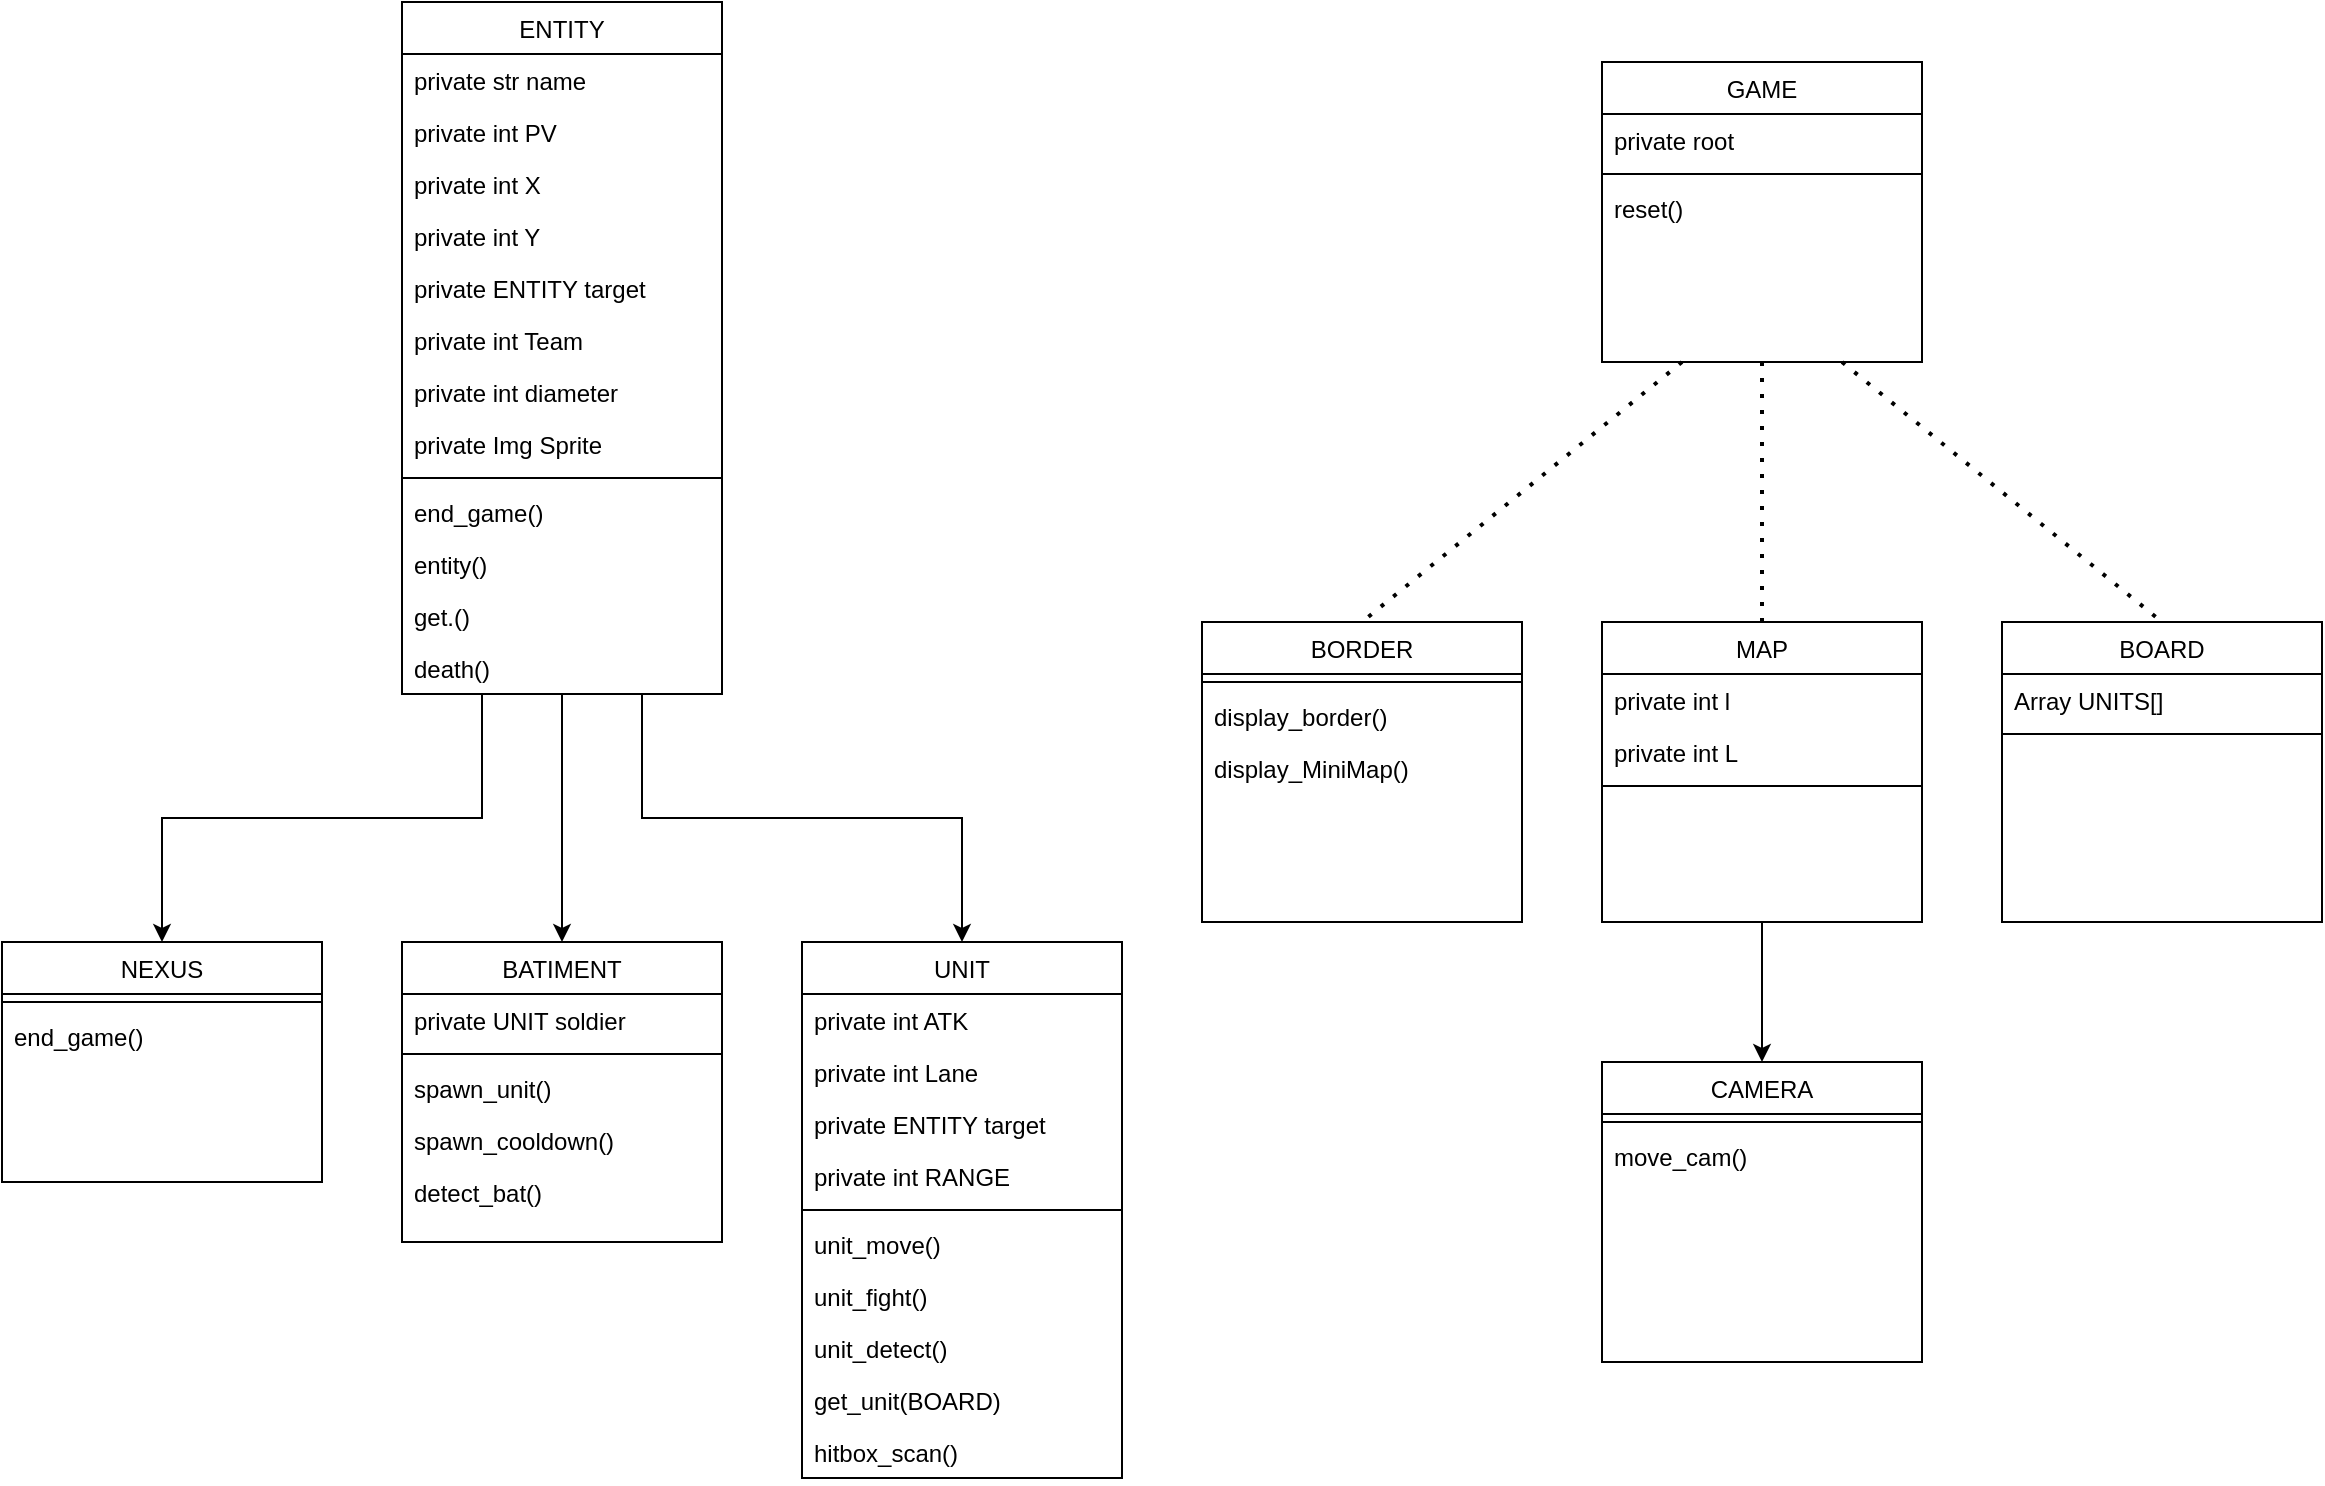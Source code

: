 <mxfile version="22.1.3" type="github">
  <diagram id="C5RBs43oDa-KdzZeNtuy" name="Page-1">
    <mxGraphModel dx="1393" dy="766" grid="1" gridSize="10" guides="1" tooltips="1" connect="1" arrows="1" fold="1" page="1" pageScale="1" pageWidth="827" pageHeight="1169" math="0" shadow="0">
      <root>
        <mxCell id="WIyWlLk6GJQsqaUBKTNV-0" />
        <mxCell id="WIyWlLk6GJQsqaUBKTNV-1" parent="WIyWlLk6GJQsqaUBKTNV-0" />
        <mxCell id="toy9-MR_Wh_2yy_AAlx2-19" value="NEXUS" style="swimlane;fontStyle=0;align=center;verticalAlign=top;childLayout=stackLayout;horizontal=1;startSize=26;horizontalStack=0;resizeParent=1;resizeLast=0;collapsible=1;marginBottom=0;rounded=0;shadow=0;strokeWidth=1;" parent="WIyWlLk6GJQsqaUBKTNV-1" vertex="1">
          <mxGeometry y="480" width="160" height="120" as="geometry">
            <mxRectangle x="550" y="140" width="160" height="26" as="alternateBounds" />
          </mxGeometry>
        </mxCell>
        <mxCell id="toy9-MR_Wh_2yy_AAlx2-25" value="" style="line;html=1;strokeWidth=1;align=left;verticalAlign=middle;spacingTop=-1;spacingLeft=3;spacingRight=3;rotatable=0;labelPosition=right;points=[];portConstraint=eastwest;" parent="toy9-MR_Wh_2yy_AAlx2-19" vertex="1">
          <mxGeometry y="26" width="160" height="8" as="geometry" />
        </mxCell>
        <mxCell id="toy9-MR_Wh_2yy_AAlx2-26" value="end_game()" style="text;align=left;verticalAlign=top;spacingLeft=4;spacingRight=4;overflow=hidden;rotatable=0;points=[[0,0.5],[1,0.5]];portConstraint=eastwest;" parent="toy9-MR_Wh_2yy_AAlx2-19" vertex="1">
          <mxGeometry y="34" width="160" height="26" as="geometry" />
        </mxCell>
        <mxCell id="toy9-MR_Wh_2yy_AAlx2-28" value="BATIMENT" style="swimlane;fontStyle=0;align=center;verticalAlign=top;childLayout=stackLayout;horizontal=1;startSize=26;horizontalStack=0;resizeParent=1;resizeLast=0;collapsible=1;marginBottom=0;rounded=0;shadow=0;strokeWidth=1;" parent="WIyWlLk6GJQsqaUBKTNV-1" vertex="1">
          <mxGeometry x="200" y="480" width="160" height="150" as="geometry">
            <mxRectangle x="550" y="140" width="160" height="26" as="alternateBounds" />
          </mxGeometry>
        </mxCell>
        <mxCell id="toy9-MR_Wh_2yy_AAlx2-29" value="private UNIT soldier" style="text;align=left;verticalAlign=top;spacingLeft=4;spacingRight=4;overflow=hidden;rotatable=0;points=[[0,0.5],[1,0.5]];portConstraint=eastwest;" parent="toy9-MR_Wh_2yy_AAlx2-28" vertex="1">
          <mxGeometry y="26" width="160" height="26" as="geometry" />
        </mxCell>
        <mxCell id="toy9-MR_Wh_2yy_AAlx2-34" value="" style="line;html=1;strokeWidth=1;align=left;verticalAlign=middle;spacingTop=-1;spacingLeft=3;spacingRight=3;rotatable=0;labelPosition=right;points=[];portConstraint=eastwest;" parent="toy9-MR_Wh_2yy_AAlx2-28" vertex="1">
          <mxGeometry y="52" width="160" height="8" as="geometry" />
        </mxCell>
        <mxCell id="toy9-MR_Wh_2yy_AAlx2-35" value="spawn_unit()" style="text;align=left;verticalAlign=top;spacingLeft=4;spacingRight=4;overflow=hidden;rotatable=0;points=[[0,0.5],[1,0.5]];portConstraint=eastwest;" parent="toy9-MR_Wh_2yy_AAlx2-28" vertex="1">
          <mxGeometry y="60" width="160" height="26" as="geometry" />
        </mxCell>
        <mxCell id="toy9-MR_Wh_2yy_AAlx2-36" value="spawn_cooldown()" style="text;align=left;verticalAlign=top;spacingLeft=4;spacingRight=4;overflow=hidden;rotatable=0;points=[[0,0.5],[1,0.5]];portConstraint=eastwest;" parent="toy9-MR_Wh_2yy_AAlx2-28" vertex="1">
          <mxGeometry y="86" width="160" height="26" as="geometry" />
        </mxCell>
        <mxCell id="toy9-MR_Wh_2yy_AAlx2-53" value="detect_bat()" style="text;align=left;verticalAlign=top;spacingLeft=4;spacingRight=4;overflow=hidden;rotatable=0;points=[[0,0.5],[1,0.5]];portConstraint=eastwest;" parent="toy9-MR_Wh_2yy_AAlx2-28" vertex="1">
          <mxGeometry y="112" width="160" height="26" as="geometry" />
        </mxCell>
        <mxCell id="toy9-MR_Wh_2yy_AAlx2-38" value="UNIT" style="swimlane;fontStyle=0;align=center;verticalAlign=top;childLayout=stackLayout;horizontal=1;startSize=26;horizontalStack=0;resizeParent=1;resizeLast=0;collapsible=1;marginBottom=0;rounded=0;shadow=0;strokeWidth=1;" parent="WIyWlLk6GJQsqaUBKTNV-1" vertex="1">
          <mxGeometry x="400" y="480" width="160" height="268" as="geometry">
            <mxRectangle x="550" y="140" width="160" height="26" as="alternateBounds" />
          </mxGeometry>
        </mxCell>
        <mxCell id="toy9-MR_Wh_2yy_AAlx2-39" value="private int ATK" style="text;align=left;verticalAlign=top;spacingLeft=4;spacingRight=4;overflow=hidden;rotatable=0;points=[[0,0.5],[1,0.5]];portConstraint=eastwest;" parent="toy9-MR_Wh_2yy_AAlx2-38" vertex="1">
          <mxGeometry y="26" width="160" height="26" as="geometry" />
        </mxCell>
        <mxCell id="toy9-MR_Wh_2yy_AAlx2-40" value="private int Lane" style="text;align=left;verticalAlign=top;spacingLeft=4;spacingRight=4;overflow=hidden;rotatable=0;points=[[0,0.5],[1,0.5]];portConstraint=eastwest;rounded=0;shadow=0;html=0;" parent="toy9-MR_Wh_2yy_AAlx2-38" vertex="1">
          <mxGeometry y="52" width="160" height="26" as="geometry" />
        </mxCell>
        <mxCell id="toy9-MR_Wh_2yy_AAlx2-57" value="private ENTITY target" style="text;align=left;verticalAlign=top;spacingLeft=4;spacingRight=4;overflow=hidden;rotatable=0;points=[[0,0.5],[1,0.5]];portConstraint=eastwest;rounded=0;shadow=0;html=0;" parent="toy9-MR_Wh_2yy_AAlx2-38" vertex="1">
          <mxGeometry y="78" width="160" height="26" as="geometry" />
        </mxCell>
        <mxCell id="toy9-MR_Wh_2yy_AAlx2-41" value="private int RANGE" style="text;align=left;verticalAlign=top;spacingLeft=4;spacingRight=4;overflow=hidden;rotatable=0;points=[[0,0.5],[1,0.5]];portConstraint=eastwest;rounded=0;shadow=0;html=0;" parent="toy9-MR_Wh_2yy_AAlx2-38" vertex="1">
          <mxGeometry y="104" width="160" height="26" as="geometry" />
        </mxCell>
        <mxCell id="toy9-MR_Wh_2yy_AAlx2-44" value="" style="line;html=1;strokeWidth=1;align=left;verticalAlign=middle;spacingTop=-1;spacingLeft=3;spacingRight=3;rotatable=0;labelPosition=right;points=[];portConstraint=eastwest;" parent="toy9-MR_Wh_2yy_AAlx2-38" vertex="1">
          <mxGeometry y="130" width="160" height="8" as="geometry" />
        </mxCell>
        <mxCell id="toy9-MR_Wh_2yy_AAlx2-45" value="unit_move()" style="text;align=left;verticalAlign=top;spacingLeft=4;spacingRight=4;overflow=hidden;rotatable=0;points=[[0,0.5],[1,0.5]];portConstraint=eastwest;" parent="toy9-MR_Wh_2yy_AAlx2-38" vertex="1">
          <mxGeometry y="138" width="160" height="26" as="geometry" />
        </mxCell>
        <mxCell id="toy9-MR_Wh_2yy_AAlx2-46" value="unit_fight()" style="text;align=left;verticalAlign=top;spacingLeft=4;spacingRight=4;overflow=hidden;rotatable=0;points=[[0,0.5],[1,0.5]];portConstraint=eastwest;" parent="toy9-MR_Wh_2yy_AAlx2-38" vertex="1">
          <mxGeometry y="164" width="160" height="26" as="geometry" />
        </mxCell>
        <mxCell id="toy9-MR_Wh_2yy_AAlx2-52" value="unit_detect()" style="text;align=left;verticalAlign=top;spacingLeft=4;spacingRight=4;overflow=hidden;rotatable=0;points=[[0,0.5],[1,0.5]];portConstraint=eastwest;" parent="toy9-MR_Wh_2yy_AAlx2-38" vertex="1">
          <mxGeometry y="190" width="160" height="26" as="geometry" />
        </mxCell>
        <mxCell id="toy9-MR_Wh_2yy_AAlx2-54" value="get_unit(BOARD)" style="text;align=left;verticalAlign=top;spacingLeft=4;spacingRight=4;overflow=hidden;rotatable=0;points=[[0,0.5],[1,0.5]];portConstraint=eastwest;" parent="toy9-MR_Wh_2yy_AAlx2-38" vertex="1">
          <mxGeometry y="216" width="160" height="26" as="geometry" />
        </mxCell>
        <mxCell id="toy9-MR_Wh_2yy_AAlx2-60" value="hitbox_scan()" style="text;align=left;verticalAlign=top;spacingLeft=4;spacingRight=4;overflow=hidden;rotatable=0;points=[[0,0.5],[1,0.5]];portConstraint=eastwest;rounded=0;shadow=0;html=0;" parent="toy9-MR_Wh_2yy_AAlx2-38" vertex="1">
          <mxGeometry y="242" width="160" height="26" as="geometry" />
        </mxCell>
        <mxCell id="toy9-MR_Wh_2yy_AAlx2-67" style="edgeStyle=orthogonalEdgeStyle;rounded=0;orthogonalLoop=1;jettySize=auto;html=1;exitX=0.75;exitY=1;exitDx=0;exitDy=0;" parent="WIyWlLk6GJQsqaUBKTNV-1" source="toy9-MR_Wh_2yy_AAlx2-63" target="toy9-MR_Wh_2yy_AAlx2-38" edge="1">
          <mxGeometry relative="1" as="geometry" />
        </mxCell>
        <mxCell id="toy9-MR_Wh_2yy_AAlx2-68" style="edgeStyle=orthogonalEdgeStyle;rounded=0;orthogonalLoop=1;jettySize=auto;html=1;exitX=0.5;exitY=1;exitDx=0;exitDy=0;" parent="WIyWlLk6GJQsqaUBKTNV-1" source="toy9-MR_Wh_2yy_AAlx2-63" target="toy9-MR_Wh_2yy_AAlx2-28" edge="1">
          <mxGeometry relative="1" as="geometry" />
        </mxCell>
        <mxCell id="toy9-MR_Wh_2yy_AAlx2-69" style="edgeStyle=orthogonalEdgeStyle;rounded=0;orthogonalLoop=1;jettySize=auto;html=1;exitX=0.25;exitY=1;exitDx=0;exitDy=0;" parent="WIyWlLk6GJQsqaUBKTNV-1" source="toy9-MR_Wh_2yy_AAlx2-63" target="toy9-MR_Wh_2yy_AAlx2-19" edge="1">
          <mxGeometry relative="1" as="geometry" />
        </mxCell>
        <mxCell id="toy9-MR_Wh_2yy_AAlx2-63" value="ENTITY" style="swimlane;fontStyle=0;align=center;verticalAlign=top;childLayout=stackLayout;horizontal=1;startSize=26;horizontalStack=0;resizeParent=1;resizeLast=0;collapsible=1;marginBottom=0;rounded=0;shadow=0;strokeWidth=1;" parent="WIyWlLk6GJQsqaUBKTNV-1" vertex="1">
          <mxGeometry x="200" y="10" width="160" height="346" as="geometry">
            <mxRectangle x="550" y="140" width="160" height="26" as="alternateBounds" />
          </mxGeometry>
        </mxCell>
        <mxCell id="zkfFHV4jXpPFQw0GAbJ--1" value="private str name" style="text;align=left;verticalAlign=top;spacingLeft=4;spacingRight=4;overflow=hidden;rotatable=0;points=[[0,0.5],[1,0.5]];portConstraint=eastwest;fontStyle=0" parent="toy9-MR_Wh_2yy_AAlx2-63" vertex="1">
          <mxGeometry y="26" width="160" height="26" as="geometry" />
        </mxCell>
        <mxCell id="zkfFHV4jXpPFQw0GAbJ--2" value="private int PV" style="text;align=left;verticalAlign=top;spacingLeft=4;spacingRight=4;overflow=hidden;rotatable=0;points=[[0,0.5],[1,0.5]];portConstraint=eastwest;rounded=0;shadow=0;html=0;" parent="toy9-MR_Wh_2yy_AAlx2-63" vertex="1">
          <mxGeometry y="52" width="160" height="26" as="geometry" />
        </mxCell>
        <mxCell id="zkfFHV4jXpPFQw0GAbJ--3" value="private int X" style="text;align=left;verticalAlign=top;spacingLeft=4;spacingRight=4;overflow=hidden;rotatable=0;points=[[0,0.5],[1,0.5]];portConstraint=eastwest;rounded=0;shadow=0;html=0;" parent="toy9-MR_Wh_2yy_AAlx2-63" vertex="1">
          <mxGeometry y="78" width="160" height="26" as="geometry" />
        </mxCell>
        <mxCell id="toy9-MR_Wh_2yy_AAlx2-4" value="private int Y" style="text;align=left;verticalAlign=top;spacingLeft=4;spacingRight=4;overflow=hidden;rotatable=0;points=[[0,0.5],[1,0.5]];portConstraint=eastwest;rounded=0;shadow=0;html=0;" parent="toy9-MR_Wh_2yy_AAlx2-63" vertex="1">
          <mxGeometry y="104" width="160" height="26" as="geometry" />
        </mxCell>
        <mxCell id="toy9-MR_Wh_2yy_AAlx2-61" value="private ENTITY target" style="text;align=left;verticalAlign=top;spacingLeft=4;spacingRight=4;overflow=hidden;rotatable=0;points=[[0,0.5],[1,0.5]];portConstraint=eastwest;rounded=0;shadow=0;html=0;" parent="toy9-MR_Wh_2yy_AAlx2-63" vertex="1">
          <mxGeometry y="130" width="160" height="26" as="geometry" />
        </mxCell>
        <mxCell id="toy9-MR_Wh_2yy_AAlx2-5" value="private int Team" style="text;align=left;verticalAlign=top;spacingLeft=4;spacingRight=4;overflow=hidden;rotatable=0;points=[[0,0.5],[1,0.5]];portConstraint=eastwest;rounded=0;shadow=0;html=0;" parent="toy9-MR_Wh_2yy_AAlx2-63" vertex="1">
          <mxGeometry y="156" width="160" height="26" as="geometry" />
        </mxCell>
        <mxCell id="toy9-MR_Wh_2yy_AAlx2-51" value="private int diameter" style="text;align=left;verticalAlign=top;spacingLeft=4;spacingRight=4;overflow=hidden;rotatable=0;points=[[0,0.5],[1,0.5]];portConstraint=eastwest;" parent="toy9-MR_Wh_2yy_AAlx2-63" vertex="1">
          <mxGeometry y="182" width="160" height="26" as="geometry" />
        </mxCell>
        <mxCell id="toy9-MR_Wh_2yy_AAlx2-62" value="private Img Sprite " style="text;align=left;verticalAlign=top;spacingLeft=4;spacingRight=4;overflow=hidden;rotatable=0;points=[[0,0.5],[1,0.5]];portConstraint=eastwest;rounded=0;shadow=0;html=0;" parent="toy9-MR_Wh_2yy_AAlx2-63" vertex="1">
          <mxGeometry y="208" width="160" height="26" as="geometry" />
        </mxCell>
        <mxCell id="toy9-MR_Wh_2yy_AAlx2-64" value="" style="line;html=1;strokeWidth=1;align=left;verticalAlign=middle;spacingTop=-1;spacingLeft=3;spacingRight=3;rotatable=0;labelPosition=right;points=[];portConstraint=eastwest;" parent="toy9-MR_Wh_2yy_AAlx2-63" vertex="1">
          <mxGeometry y="234" width="160" height="8" as="geometry" />
        </mxCell>
        <mxCell id="toy9-MR_Wh_2yy_AAlx2-65" value="end_game()" style="text;align=left;verticalAlign=top;spacingLeft=4;spacingRight=4;overflow=hidden;rotatable=0;points=[[0,0.5],[1,0.5]];portConstraint=eastwest;" parent="toy9-MR_Wh_2yy_AAlx2-63" vertex="1">
          <mxGeometry y="242" width="160" height="26" as="geometry" />
        </mxCell>
        <mxCell id="toy9-MR_Wh_2yy_AAlx2-15" value="entity()" style="text;align=left;verticalAlign=top;spacingLeft=4;spacingRight=4;overflow=hidden;rotatable=0;points=[[0,0.5],[1,0.5]];portConstraint=eastwest;rounded=0;shadow=0;html=0;" parent="toy9-MR_Wh_2yy_AAlx2-63" vertex="1">
          <mxGeometry y="268" width="160" height="26" as="geometry" />
        </mxCell>
        <mxCell id="toy9-MR_Wh_2yy_AAlx2-18" value="get.()" style="text;align=left;verticalAlign=top;spacingLeft=4;spacingRight=4;overflow=hidden;rotatable=0;points=[[0,0.5],[1,0.5]];portConstraint=eastwest;rounded=0;shadow=0;html=0;" parent="toy9-MR_Wh_2yy_AAlx2-63" vertex="1">
          <mxGeometry y="294" width="160" height="26" as="geometry" />
        </mxCell>
        <mxCell id="toy9-MR_Wh_2yy_AAlx2-17" value="death()" style="text;align=left;verticalAlign=top;spacingLeft=4;spacingRight=4;overflow=hidden;rotatable=0;points=[[0,0.5],[1,0.5]];portConstraint=eastwest;rounded=0;shadow=0;html=0;" parent="toy9-MR_Wh_2yy_AAlx2-63" vertex="1">
          <mxGeometry y="320" width="160" height="26" as="geometry" />
        </mxCell>
        <mxCell id="436r1AGhVcnQOqMckcDr-0" value="BOARD" style="swimlane;fontStyle=0;align=center;verticalAlign=top;childLayout=stackLayout;horizontal=1;startSize=26;horizontalStack=0;resizeParent=1;resizeLast=0;collapsible=1;marginBottom=0;rounded=0;shadow=0;strokeWidth=1;" vertex="1" parent="WIyWlLk6GJQsqaUBKTNV-1">
          <mxGeometry x="1000" y="320" width="160" height="150" as="geometry">
            <mxRectangle x="550" y="140" width="160" height="26" as="alternateBounds" />
          </mxGeometry>
        </mxCell>
        <mxCell id="436r1AGhVcnQOqMckcDr-1" value="Array UNITS[]" style="text;align=left;verticalAlign=top;spacingLeft=4;spacingRight=4;overflow=hidden;rotatable=0;points=[[0,0.5],[1,0.5]];portConstraint=eastwest;" vertex="1" parent="436r1AGhVcnQOqMckcDr-0">
          <mxGeometry y="26" width="160" height="26" as="geometry" />
        </mxCell>
        <mxCell id="436r1AGhVcnQOqMckcDr-2" value="" style="line;html=1;strokeWidth=1;align=left;verticalAlign=middle;spacingTop=-1;spacingLeft=3;spacingRight=3;rotatable=0;labelPosition=right;points=[];portConstraint=eastwest;" vertex="1" parent="436r1AGhVcnQOqMckcDr-0">
          <mxGeometry y="52" width="160" height="8" as="geometry" />
        </mxCell>
        <mxCell id="436r1AGhVcnQOqMckcDr-6" value="GAME" style="swimlane;fontStyle=0;align=center;verticalAlign=top;childLayout=stackLayout;horizontal=1;startSize=26;horizontalStack=0;resizeParent=1;resizeLast=0;collapsible=1;marginBottom=0;rounded=0;shadow=0;strokeWidth=1;" vertex="1" parent="WIyWlLk6GJQsqaUBKTNV-1">
          <mxGeometry x="800" y="40" width="160" height="150" as="geometry">
            <mxRectangle x="550" y="140" width="160" height="26" as="alternateBounds" />
          </mxGeometry>
        </mxCell>
        <mxCell id="436r1AGhVcnQOqMckcDr-7" value="private root" style="text;align=left;verticalAlign=top;spacingLeft=4;spacingRight=4;overflow=hidden;rotatable=0;points=[[0,0.5],[1,0.5]];portConstraint=eastwest;" vertex="1" parent="436r1AGhVcnQOqMckcDr-6">
          <mxGeometry y="26" width="160" height="26" as="geometry" />
        </mxCell>
        <mxCell id="436r1AGhVcnQOqMckcDr-8" value="" style="line;html=1;strokeWidth=1;align=left;verticalAlign=middle;spacingTop=-1;spacingLeft=3;spacingRight=3;rotatable=0;labelPosition=right;points=[];portConstraint=eastwest;" vertex="1" parent="436r1AGhVcnQOqMckcDr-6">
          <mxGeometry y="52" width="160" height="8" as="geometry" />
        </mxCell>
        <mxCell id="436r1AGhVcnQOqMckcDr-9" value="reset()" style="text;align=left;verticalAlign=top;spacingLeft=4;spacingRight=4;overflow=hidden;rotatable=0;points=[[0,0.5],[1,0.5]];portConstraint=eastwest;" vertex="1" parent="436r1AGhVcnQOqMckcDr-6">
          <mxGeometry y="60" width="160" height="26" as="geometry" />
        </mxCell>
        <mxCell id="436r1AGhVcnQOqMckcDr-34" style="edgeStyle=orthogonalEdgeStyle;rounded=0;orthogonalLoop=1;jettySize=auto;html=1;exitX=0.5;exitY=1;exitDx=0;exitDy=0;entryX=0.5;entryY=0;entryDx=0;entryDy=0;" edge="1" parent="WIyWlLk6GJQsqaUBKTNV-1" source="436r1AGhVcnQOqMckcDr-12" target="436r1AGhVcnQOqMckcDr-24">
          <mxGeometry relative="1" as="geometry" />
        </mxCell>
        <mxCell id="436r1AGhVcnQOqMckcDr-12" value="MAP" style="swimlane;fontStyle=0;align=center;verticalAlign=top;childLayout=stackLayout;horizontal=1;startSize=26;horizontalStack=0;resizeParent=1;resizeLast=0;collapsible=1;marginBottom=0;rounded=0;shadow=0;strokeWidth=1;" vertex="1" parent="WIyWlLk6GJQsqaUBKTNV-1">
          <mxGeometry x="800" y="320" width="160" height="150" as="geometry">
            <mxRectangle x="550" y="140" width="160" height="26" as="alternateBounds" />
          </mxGeometry>
        </mxCell>
        <mxCell id="436r1AGhVcnQOqMckcDr-13" value="private int l" style="text;align=left;verticalAlign=top;spacingLeft=4;spacingRight=4;overflow=hidden;rotatable=0;points=[[0,0.5],[1,0.5]];portConstraint=eastwest;" vertex="1" parent="436r1AGhVcnQOqMckcDr-12">
          <mxGeometry y="26" width="160" height="26" as="geometry" />
        </mxCell>
        <mxCell id="436r1AGhVcnQOqMckcDr-32" value="private int L" style="text;align=left;verticalAlign=top;spacingLeft=4;spacingRight=4;overflow=hidden;rotatable=0;points=[[0,0.5],[1,0.5]];portConstraint=eastwest;" vertex="1" parent="436r1AGhVcnQOqMckcDr-12">
          <mxGeometry y="52" width="160" height="26" as="geometry" />
        </mxCell>
        <mxCell id="436r1AGhVcnQOqMckcDr-14" value="" style="line;html=1;strokeWidth=1;align=left;verticalAlign=middle;spacingTop=-1;spacingLeft=3;spacingRight=3;rotatable=0;labelPosition=right;points=[];portConstraint=eastwest;" vertex="1" parent="436r1AGhVcnQOqMckcDr-12">
          <mxGeometry y="78" width="160" height="8" as="geometry" />
        </mxCell>
        <mxCell id="436r1AGhVcnQOqMckcDr-18" value="BORDER" style="swimlane;fontStyle=0;align=center;verticalAlign=top;childLayout=stackLayout;horizontal=1;startSize=26;horizontalStack=0;resizeParent=1;resizeLast=0;collapsible=1;marginBottom=0;rounded=0;shadow=0;strokeWidth=1;" vertex="1" parent="WIyWlLk6GJQsqaUBKTNV-1">
          <mxGeometry x="600" y="320" width="160" height="150" as="geometry">
            <mxRectangle x="550" y="140" width="160" height="26" as="alternateBounds" />
          </mxGeometry>
        </mxCell>
        <mxCell id="436r1AGhVcnQOqMckcDr-20" value="" style="line;html=1;strokeWidth=1;align=left;verticalAlign=middle;spacingTop=-1;spacingLeft=3;spacingRight=3;rotatable=0;labelPosition=right;points=[];portConstraint=eastwest;" vertex="1" parent="436r1AGhVcnQOqMckcDr-18">
          <mxGeometry y="26" width="160" height="8" as="geometry" />
        </mxCell>
        <mxCell id="436r1AGhVcnQOqMckcDr-30" value="display_border()" style="text;align=left;verticalAlign=top;spacingLeft=4;spacingRight=4;overflow=hidden;rotatable=0;points=[[0,0.5],[1,0.5]];portConstraint=eastwest;" vertex="1" parent="436r1AGhVcnQOqMckcDr-18">
          <mxGeometry y="34" width="160" height="26" as="geometry" />
        </mxCell>
        <mxCell id="436r1AGhVcnQOqMckcDr-31" value="display_MiniMap()" style="text;align=left;verticalAlign=top;spacingLeft=4;spacingRight=4;overflow=hidden;rotatable=0;points=[[0,0.5],[1,0.5]];portConstraint=eastwest;" vertex="1" parent="436r1AGhVcnQOqMckcDr-18">
          <mxGeometry y="60" width="160" height="26" as="geometry" />
        </mxCell>
        <mxCell id="436r1AGhVcnQOqMckcDr-24" value="CAMERA&#xa;" style="swimlane;fontStyle=0;align=center;verticalAlign=top;childLayout=stackLayout;horizontal=1;startSize=26;horizontalStack=0;resizeParent=1;resizeLast=0;collapsible=1;marginBottom=0;rounded=0;shadow=0;strokeWidth=1;" vertex="1" parent="WIyWlLk6GJQsqaUBKTNV-1">
          <mxGeometry x="800" y="540" width="160" height="150" as="geometry">
            <mxRectangle x="550" y="140" width="160" height="26" as="alternateBounds" />
          </mxGeometry>
        </mxCell>
        <mxCell id="436r1AGhVcnQOqMckcDr-26" value="" style="line;html=1;strokeWidth=1;align=left;verticalAlign=middle;spacingTop=-1;spacingLeft=3;spacingRight=3;rotatable=0;labelPosition=right;points=[];portConstraint=eastwest;" vertex="1" parent="436r1AGhVcnQOqMckcDr-24">
          <mxGeometry y="26" width="160" height="8" as="geometry" />
        </mxCell>
        <mxCell id="436r1AGhVcnQOqMckcDr-33" value="move_cam()" style="text;align=left;verticalAlign=top;spacingLeft=4;spacingRight=4;overflow=hidden;rotatable=0;points=[[0,0.5],[1,0.5]];portConstraint=eastwest;" vertex="1" parent="436r1AGhVcnQOqMckcDr-24">
          <mxGeometry y="34" width="160" height="26" as="geometry" />
        </mxCell>
        <mxCell id="436r1AGhVcnQOqMckcDr-35" value="" style="endArrow=none;dashed=1;html=1;dashPattern=1 3;strokeWidth=2;rounded=0;entryX=0.5;entryY=0;entryDx=0;entryDy=0;exitX=0.25;exitY=1;exitDx=0;exitDy=0;" edge="1" parent="WIyWlLk6GJQsqaUBKTNV-1" source="436r1AGhVcnQOqMckcDr-6" target="436r1AGhVcnQOqMckcDr-18">
          <mxGeometry width="50" height="50" relative="1" as="geometry">
            <mxPoint x="610" y="420" as="sourcePoint" />
            <mxPoint x="660" y="370" as="targetPoint" />
          </mxGeometry>
        </mxCell>
        <mxCell id="436r1AGhVcnQOqMckcDr-36" value="" style="endArrow=none;dashed=1;html=1;dashPattern=1 3;strokeWidth=2;rounded=0;entryX=0.5;entryY=0;entryDx=0;entryDy=0;exitX=0.75;exitY=1;exitDx=0;exitDy=0;" edge="1" parent="WIyWlLk6GJQsqaUBKTNV-1" source="436r1AGhVcnQOqMckcDr-6" target="436r1AGhVcnQOqMckcDr-0">
          <mxGeometry width="50" height="50" relative="1" as="geometry">
            <mxPoint x="950" y="210" as="sourcePoint" />
            <mxPoint x="790" y="340" as="targetPoint" />
          </mxGeometry>
        </mxCell>
        <mxCell id="436r1AGhVcnQOqMckcDr-37" value="" style="endArrow=none;dashed=1;html=1;dashPattern=1 3;strokeWidth=2;rounded=0;entryX=0.5;entryY=0;entryDx=0;entryDy=0;exitX=0.5;exitY=1;exitDx=0;exitDy=0;" edge="1" parent="WIyWlLk6GJQsqaUBKTNV-1" source="436r1AGhVcnQOqMckcDr-6" target="436r1AGhVcnQOqMckcDr-12">
          <mxGeometry width="50" height="50" relative="1" as="geometry">
            <mxPoint x="880" y="220" as="sourcePoint" />
            <mxPoint x="1040" y="340" as="targetPoint" />
          </mxGeometry>
        </mxCell>
      </root>
    </mxGraphModel>
  </diagram>
</mxfile>
